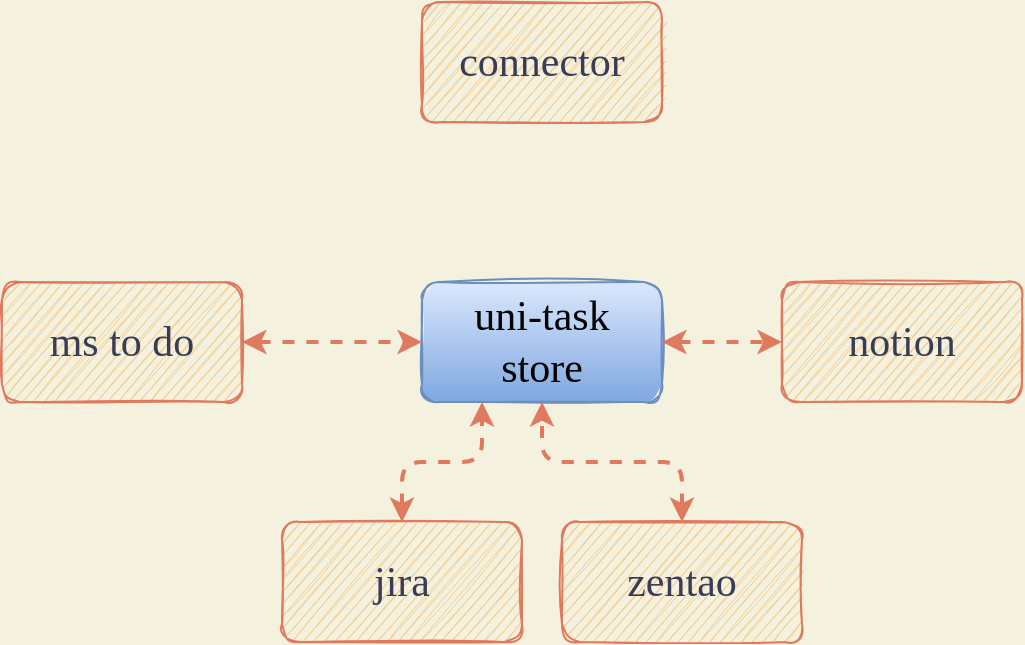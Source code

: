 <mxfile version="15.2.7" type="device" pages="3"><diagram id="C3igX9cw6hBfDxNRw0Ld" name="Page-1"><mxGraphModel dx="697" dy="936" grid="1" gridSize="10" guides="1" tooltips="1" connect="1" arrows="1" fold="1" page="1" pageScale="1" pageWidth="827" pageHeight="1169" background="#F4F1DE" math="0" shadow="0"><root><mxCell id="0"/><mxCell id="1" parent="0"/><mxCell id="Xy80xglSSbb_XwGuy-gP-1" value="connector&lt;br style=&quot;font-size: 21px;&quot;&gt;" style="whiteSpace=wrap;html=1;fillColor=#F2CC8F;strokeColor=#E07A5F;fontColor=#393C56;fontSize=21;rounded=1;sketch=1;fontFamily=Comic Sans MS;" parent="1" vertex="1"><mxGeometry x="260" y="210" width="120" height="60" as="geometry"/></mxCell><mxCell id="Xy80xglSSbb_XwGuy-gP-5" value="uni-task&lt;br&gt;store" style="whiteSpace=wrap;html=1;fontSize=21;fillColor=#dae8fc;strokeColor=#6c8ebf;rounded=1;sketch=1;fontFamily=Comic Sans MS;gradientColor=#7ea6e0;" parent="1" vertex="1"><mxGeometry x="260" y="350" width="120" height="60" as="geometry"/></mxCell><mxCell id="Xy80xglSSbb_XwGuy-gP-7" value="notion" style="whiteSpace=wrap;html=1;fontSize=21;fillColor=#F2CC8F;strokeColor=#E07A5F;fontColor=#393C56;rounded=1;sketch=1;fontFamily=Comic Sans MS;" parent="1" vertex="1"><mxGeometry x="440" y="350" width="120" height="60" as="geometry"/></mxCell><mxCell id="Xy80xglSSbb_XwGuy-gP-8" value="zentao" style="whiteSpace=wrap;html=1;fontSize=21;fillColor=#F2CC8F;strokeColor=#E07A5F;fontColor=#393C56;rounded=1;sketch=1;fontFamily=Comic Sans MS;" parent="1" vertex="1"><mxGeometry x="330" y="470" width="120" height="60" as="geometry"/></mxCell><mxCell id="Xy80xglSSbb_XwGuy-gP-9" value="jira" style="whiteSpace=wrap;html=1;fontSize=21;fillColor=#F2CC8F;strokeColor=#E07A5F;fontColor=#393C56;rounded=1;sketch=1;fontFamily=Comic Sans MS;" parent="1" vertex="1"><mxGeometry x="190" y="470" width="120" height="60" as="geometry"/></mxCell><mxCell id="Xy80xglSSbb_XwGuy-gP-11" style="edgeStyle=orthogonalEdgeStyle;curved=0;rounded=1;sketch=0;orthogonalLoop=1;jettySize=auto;html=1;entryX=0;entryY=0.5;entryDx=0;entryDy=0;fontFamily=Comic Sans MS;fontColor=#393C56;strokeColor=#E07A5F;fillColor=#F2CC8F;labelBackgroundColor=#F4F1DE;endArrow=classic;endFill=1;startArrow=classic;startFill=1;strokeWidth=2;dashed=1;" parent="1" source="Xy80xglSSbb_XwGuy-gP-10" target="Xy80xglSSbb_XwGuy-gP-5" edge="1"><mxGeometry relative="1" as="geometry"/></mxCell><mxCell id="Xy80xglSSbb_XwGuy-gP-10" value="ms to do" style="whiteSpace=wrap;html=1;fontSize=21;fillColor=#F2CC8F;strokeColor=#E07A5F;fontColor=#393C56;rounded=1;sketch=1;fontFamily=Comic Sans MS;" parent="1" vertex="1"><mxGeometry x="50" y="350" width="120" height="60" as="geometry"/></mxCell><mxCell id="Xy80xglSSbb_XwGuy-gP-12" style="edgeStyle=orthogonalEdgeStyle;curved=0;rounded=1;sketch=0;orthogonalLoop=1;jettySize=auto;html=1;entryX=0.5;entryY=1;entryDx=0;entryDy=0;fontFamily=Comic Sans MS;fontColor=#393C56;strokeColor=#E07A5F;fillColor=#F2CC8F;labelBackgroundColor=#F4F1DE;endArrow=classic;endFill=1;startArrow=classic;startFill=1;strokeWidth=2;dashed=1;exitX=0.5;exitY=0;exitDx=0;exitDy=0;" parent="1" source="Xy80xglSSbb_XwGuy-gP-8" target="Xy80xglSSbb_XwGuy-gP-5" edge="1"><mxGeometry relative="1" as="geometry"><mxPoint x="180" y="390" as="sourcePoint"/><mxPoint x="270" y="390" as="targetPoint"/></mxGeometry></mxCell><mxCell id="Xy80xglSSbb_XwGuy-gP-13" style="edgeStyle=orthogonalEdgeStyle;curved=0;rounded=1;sketch=0;orthogonalLoop=1;jettySize=auto;html=1;entryX=0;entryY=0.5;entryDx=0;entryDy=0;fontFamily=Comic Sans MS;fontColor=#393C56;strokeColor=#E07A5F;fillColor=#F2CC8F;labelBackgroundColor=#F4F1DE;endArrow=classic;endFill=1;startArrow=classic;startFill=1;strokeWidth=2;dashed=1;exitX=1;exitY=0.5;exitDx=0;exitDy=0;" parent="1" source="Xy80xglSSbb_XwGuy-gP-5" target="Xy80xglSSbb_XwGuy-gP-7" edge="1"><mxGeometry relative="1" as="geometry"><mxPoint x="190" y="400" as="sourcePoint"/><mxPoint x="280" y="400" as="targetPoint"/></mxGeometry></mxCell><mxCell id="Xy80xglSSbb_XwGuy-gP-14" style="edgeStyle=orthogonalEdgeStyle;curved=0;rounded=1;sketch=0;orthogonalLoop=1;jettySize=auto;html=1;fontFamily=Comic Sans MS;fontColor=#393C56;strokeColor=#E07A5F;fillColor=#F2CC8F;labelBackgroundColor=#F4F1DE;endArrow=classic;endFill=1;startArrow=classic;startFill=1;strokeWidth=2;dashed=1;entryX=0.25;entryY=1;entryDx=0;entryDy=0;exitX=0.5;exitY=0;exitDx=0;exitDy=0;" parent="1" source="Xy80xglSSbb_XwGuy-gP-9" target="Xy80xglSSbb_XwGuy-gP-5" edge="1"><mxGeometry relative="1" as="geometry"><mxPoint x="190" y="400" as="sourcePoint"/><mxPoint x="260" y="430" as="targetPoint"/><Array as="points"><mxPoint x="250" y="440"/><mxPoint x="290" y="440"/></Array></mxGeometry></mxCell></root></mxGraphModel></diagram><diagram id="nHY1L0pZ5JzJqTojCPGX" name="Flow"><mxGraphModel dx="581" dy="780" grid="1" gridSize="10" guides="1" tooltips="1" connect="1" arrows="1" fold="1" page="1" pageScale="1" pageWidth="827" pageHeight="1169" math="0" shadow="0"><root><mxCell id="jFQbe9gG3Y5tTfAaFoWG-0"/><mxCell id="jFQbe9gG3Y5tTfAaFoWG-1" parent="jFQbe9gG3Y5tTfAaFoWG-0"/><mxCell id="jFQbe9gG3Y5tTfAaFoWG-2" value="Pool" style="swimlane;html=1;childLayout=stackLayout;resizeParent=1;resizeParentMax=0;horizontal=0;startSize=20;horizontalStack=0;" vertex="1" parent="jFQbe9gG3Y5tTfAaFoWG-1"><mxGeometry x="50" y="80" width="610" height="420" as="geometry"/></mxCell><mxCell id="jFQbe9gG3Y5tTfAaFoWG-3" value="Notion" style="swimlane;html=1;startSize=20;horizontal=0;fillColor=#f5f5f5;strokeColor=#666666;fontColor=#333333;" vertex="1" parent="jFQbe9gG3Y5tTfAaFoWG-2"><mxGeometry x="20" width="590" height="180" as="geometry"/></mxCell><mxCell id="jFQbe9gG3Y5tTfAaFoWG-9" value="" style="points=[[0.25,0,0],[0.5,0,0],[0.75,0,0],[1,0.25,0],[1,0.5,0],[1,0.75,0],[0.75,1,0],[0.5,1,0],[0.25,1,0],[0,0.75,0],[0,0.5,0],[0,0.25,0]];shape=mxgraph.bpmn.task;whiteSpace=wrap;rectStyle=rounded;size=10;taskMarker=abstract;isLoopSub=1;" vertex="1" parent="jFQbe9gG3Y5tTfAaFoWG-3"><mxGeometry x="50" y="20" width="300" height="150" as="geometry"/></mxCell><mxCell id="jFQbe9gG3Y5tTfAaFoWG-4" value="UniTask" style="swimlane;html=1;startSize=20;horizontal=0;fillColor=#d5e8d4;strokeColor=#82b366;" vertex="1" parent="jFQbe9gG3Y5tTfAaFoWG-2"><mxGeometry x="20" y="180" width="590" height="120" as="geometry"/></mxCell><mxCell id="jFQbe9gG3Y5tTfAaFoWG-7" value="" style="points=[[0.145,0.145,0],[0.5,0,0],[0.855,0.145,0],[1,0.5,0],[0.855,0.855,0],[0.5,1,0],[0.145,0.855,0],[0,0.5,0]];shape=mxgraph.bpmn.event;html=1;verticalLabelPosition=bottom;labelBackgroundColor=#ffffff;verticalAlign=top;align=center;perimeter=ellipsePerimeter;outlineConnect=0;aspect=fixed;outline=standard;symbol=timer;" vertex="1" parent="jFQbe9gG3Y5tTfAaFoWG-4"><mxGeometry x="60" y="35" width="50" height="50" as="geometry"/></mxCell><mxCell id="jFQbe9gG3Y5tTfAaFoWG-5" value="Zentao" style="swimlane;html=1;startSize=20;horizontal=0;fillColor=#dae8fc;strokeColor=#6c8ebf;" vertex="1" parent="jFQbe9gG3Y5tTfAaFoWG-2"><mxGeometry x="20" y="300" width="590" height="120" as="geometry"/></mxCell><mxCell id="jFQbe9gG3Y5tTfAaFoWG-8" style="edgeStyle=orthogonalEdgeStyle;rounded=0;orthogonalLoop=1;jettySize=auto;html=1;entryX=0.5;entryY=1;entryDx=0;entryDy=0;entryPerimeter=0;" edge="1" parent="jFQbe9gG3Y5tTfAaFoWG-2" source="jFQbe9gG3Y5tTfAaFoWG-7" target="jFQbe9gG3Y5tTfAaFoWG-9"><mxGeometry relative="1" as="geometry"><mxPoint x="209" y="150" as="targetPoint"/></mxGeometry></mxCell></root></mxGraphModel></diagram><diagram id="CkG3XADYJw6OuFkNEBTr" name="第 3 页"><mxGraphModel dx="1037" dy="957" grid="1" gridSize="10" guides="1" tooltips="1" connect="1" arrows="1" fold="1" page="1" pageScale="1" pageWidth="827" pageHeight="1169" math="0" shadow="0"><root><mxCell id="1mXWwGYuHNe8ZA6wGfbE-0"/><mxCell id="1mXWwGYuHNe8ZA6wGfbE-1" parent="1mXWwGYuHNe8ZA6wGfbE-0"/><mxCell id="1mXWwGYuHNe8ZA6wGfbE-4" value="Pool" style="swimlane;html=1;childLayout=stackLayout;resizeParent=1;resizeParentMax=0;startSize=20;" vertex="1" parent="1mXWwGYuHNe8ZA6wGfbE-1"><mxGeometry x="30" y="20" width="880" height="620" as="geometry"/></mxCell><mxCell id="1mXWwGYuHNe8ZA6wGfbE-5" value="Notion" style="swimlane;html=1;startSize=20;" vertex="1" parent="1mXWwGYuHNe8ZA6wGfbE-4"><mxGeometry y="20" width="230" height="600" as="geometry"/></mxCell><mxCell id="1mXWwGYuHNe8ZA6wGfbE-8" value="a, Task1, 00:00:00" style="rounded=1;whiteSpace=wrap;html=1;" vertex="1" parent="1mXWwGYuHNe8ZA6wGfbE-5"><mxGeometry x="55" y="50" width="120" height="60" as="geometry"/></mxCell><mxCell id="1mXWwGYuHNe8ZA6wGfbE-6" value="UniTask" style="swimlane;html=1;startSize=20;" vertex="1" parent="1mXWwGYuHNe8ZA6wGfbE-4"><mxGeometry x="230" y="20" width="420" height="600" as="geometry"/></mxCell><mxCell id="1mXWwGYuHNe8ZA6wGfbE-9" value="Task1, nid: a, 00:00:00&lt;br&gt;Task2, zid: 2, 00:00:00" style="rounded=1;whiteSpace=wrap;html=1;" vertex="1" parent="1mXWwGYuHNe8ZA6wGfbE-6"><mxGeometry x="44" y="140" width="336" height="60" as="geometry"/></mxCell><mxCell id="ivDYF5l8Gqcbu7CgrLmz-0" value="Task1, nid: a, zid:3, 00:00:00, lst: 00:00:01, lst-to-z&lt;br&gt;Task2, nid: b, zid: 2,00:00:00, lst: 00:00:01, lst-to-n" style="rounded=1;whiteSpace=wrap;html=1;" vertex="1" parent="1mXWwGYuHNe8ZA6wGfbE-6"><mxGeometry x="42" y="250" width="336" height="60" as="geometry"/></mxCell><mxCell id="1mXWwGYuHNe8ZA6wGfbE-7" value="Lane 3" style="swimlane;html=1;startSize=20;" vertex="1" parent="1mXWwGYuHNe8ZA6wGfbE-4"><mxGeometry x="650" y="20" width="230" height="600" as="geometry"/></mxCell><mxCell id="1mXWwGYuHNe8ZA6wGfbE-10" value="2, Task2, 00:00:00" style="rounded=1;whiteSpace=wrap;html=1;" vertex="1" parent="1mXWwGYuHNe8ZA6wGfbE-7"><mxGeometry x="70" y="50" width="120" height="60" as="geometry"/></mxCell><mxCell id="1mXWwGYuHNe8ZA6wGfbE-12" style="edgeStyle=orthogonalEdgeStyle;rounded=0;orthogonalLoop=1;jettySize=auto;html=1;exitX=1;exitY=0.5;exitDx=0;exitDy=0;entryX=0;entryY=0.5;entryDx=0;entryDy=0;" edge="1" parent="1mXWwGYuHNe8ZA6wGfbE-4" source="1mXWwGYuHNe8ZA6wGfbE-8" target="1mXWwGYuHNe8ZA6wGfbE-9"><mxGeometry relative="1" as="geometry"/></mxCell><mxCell id="1mXWwGYuHNe8ZA6wGfbE-13" style="edgeStyle=orthogonalEdgeStyle;rounded=0;orthogonalLoop=1;jettySize=auto;html=1;entryX=1;entryY=0.5;entryDx=0;entryDy=0;" edge="1" parent="1mXWwGYuHNe8ZA6wGfbE-4" source="1mXWwGYuHNe8ZA6wGfbE-10" target="1mXWwGYuHNe8ZA6wGfbE-9"><mxGeometry relative="1" as="geometry"/></mxCell></root></mxGraphModel></diagram></mxfile>